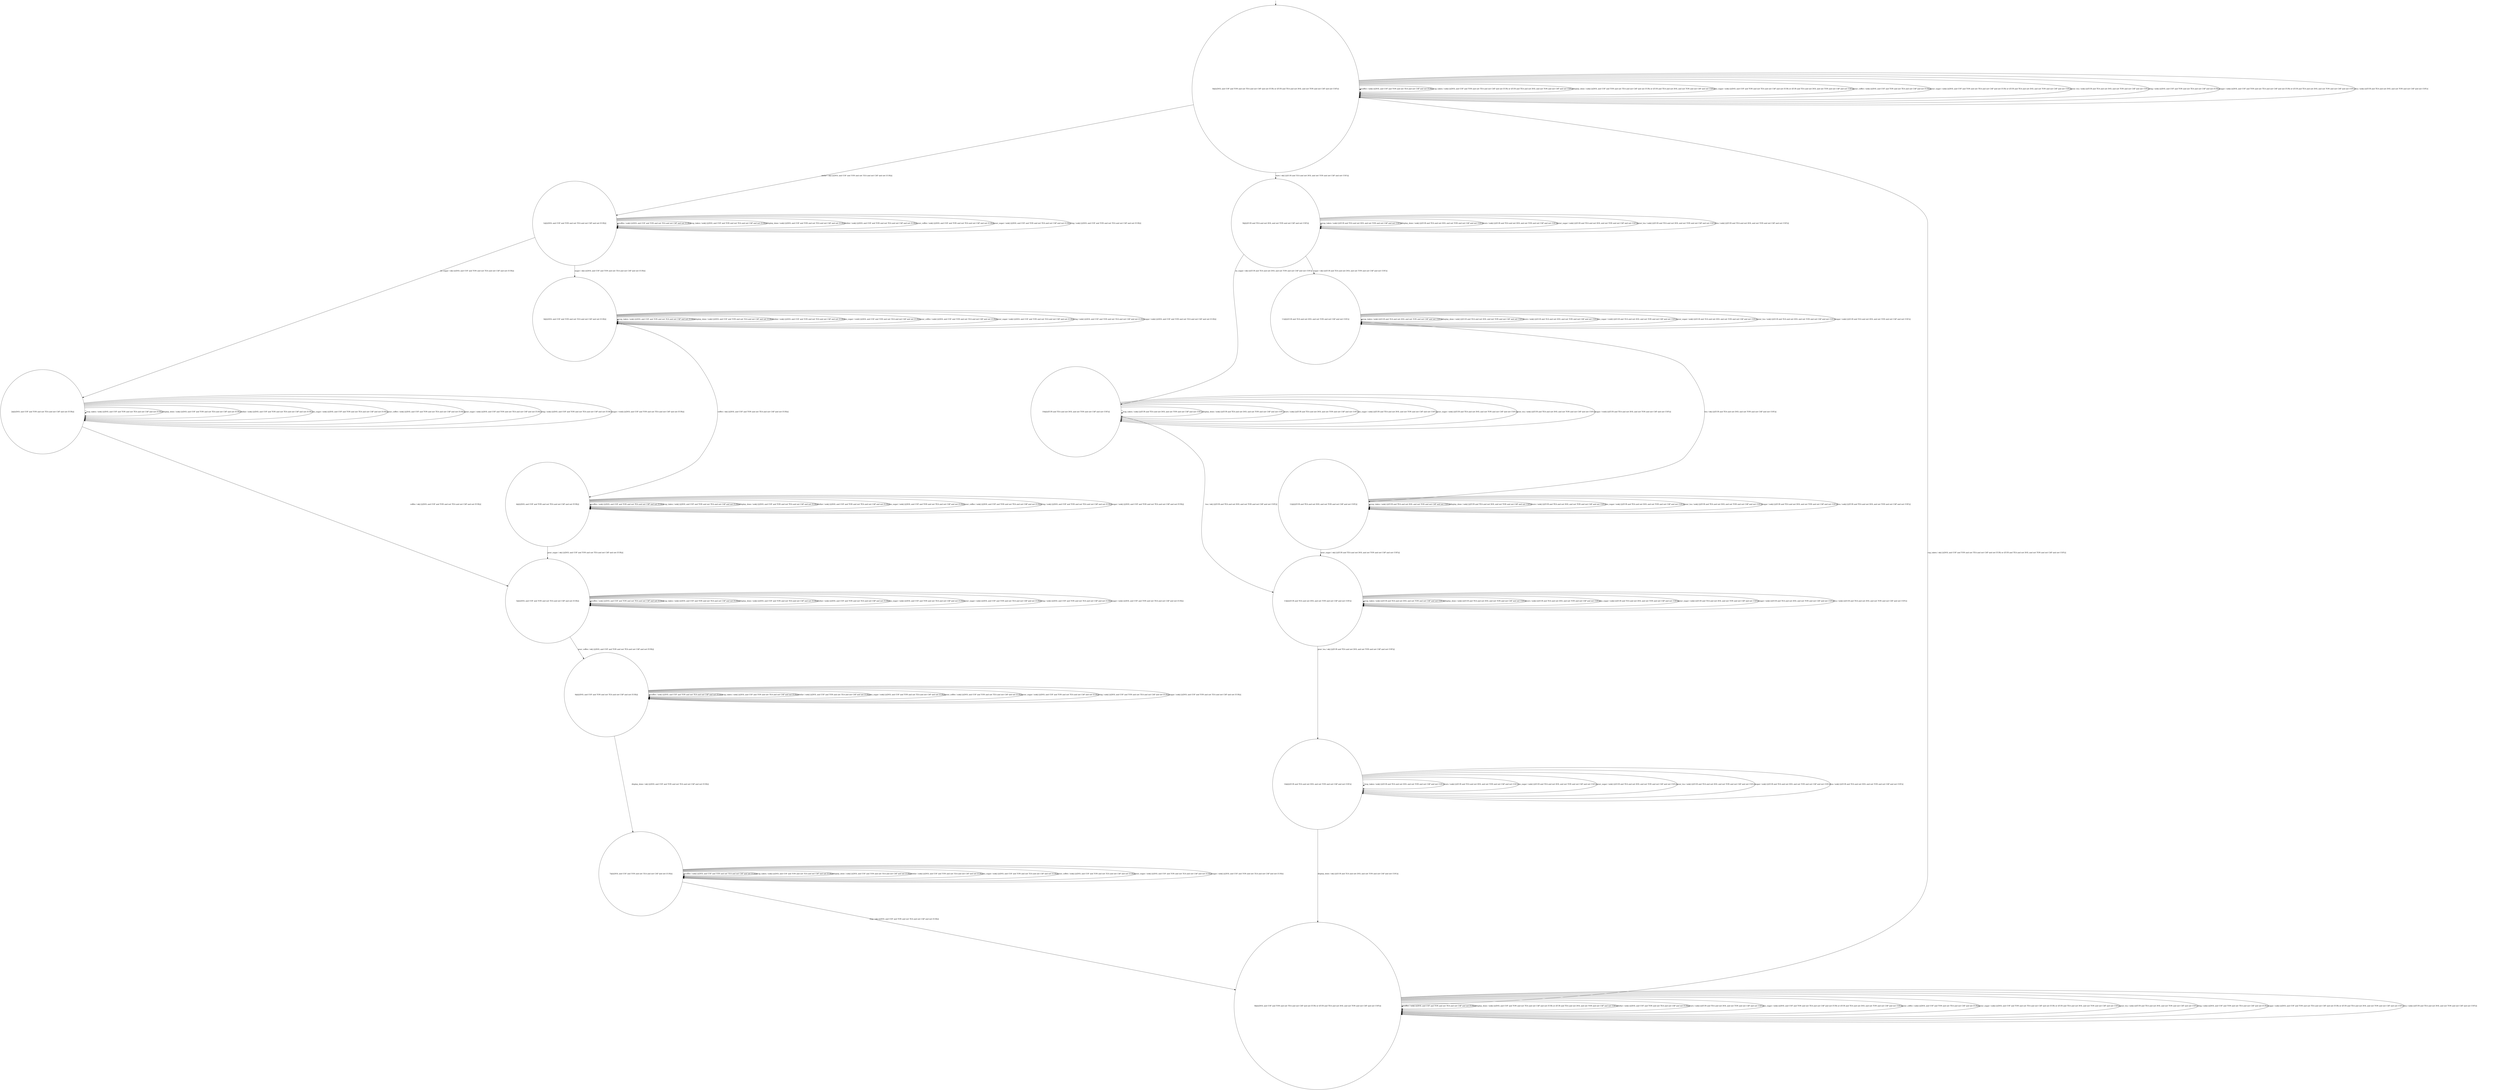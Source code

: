 digraph g {
	edge [lblstyle="above, sloped"];
	s0 [shape="circle" label="0@[((DOL and COF and TON and not TEA and not CAP and not EUR) or (EUR and TEA and not DOL and not TON and not CAP and not COF))]"];
	s1 [shape="circle" label="1@[((DOL and COF and TON and not TEA and not CAP and not EUR))]"];
	s2 [shape="circle" label="2@[((DOL and COF and TON and not TEA and not CAP and not EUR))]"];
	s3 [shape="circle" label="3@[((DOL and COF and TON and not TEA and not CAP and not EUR))]"];
	s4 [shape="circle" label="4@[((DOL and COF and TON and not TEA and not CAP and not EUR))]"];
	s5 [shape="circle" label="5@[((DOL and COF and TON and not TEA and not CAP and not EUR))]"];
	s6 [shape="circle" label="6@[((DOL and COF and TON and not TEA and not CAP and not EUR))]"];
	s7 [shape="circle" label="7@[((DOL and COF and TON and not TEA and not CAP and not EUR))]"];
	s8 [shape="circle" label="8@[((DOL and COF and TON and not TEA and not CAP and not EUR) or (EUR and TEA and not DOL and not TON and not CAP and not COF))]"];
	s9 [shape="circle" label="9@[((EUR and TEA and not DOL and not TON and not CAP and not COF))]"];
	s10 [shape="circle" label="10@[((EUR and TEA and not DOL and not TON and not CAP and not COF))]"];
	s11 [shape="circle" label="11@[((EUR and TEA and not DOL and not TON and not CAP and not COF))]"];
	s12 [shape="circle" label="12@[((EUR and TEA and not DOL and not TON and not CAP and not COF))]"];
	s13 [shape="circle" label="13@[((EUR and TEA and not DOL and not TON and not CAP and not COF))]"];
	s14 [shape="circle" label="14@[((EUR and TEA and not DOL and not TON and not CAP and not COF))]"];
	s0 -> s0 [label="coffee / nok() [((DOL and COF and TON and not TEA and not CAP and not EUR))]"];
	s0 -> s0 [label="cup_taken / nok() [((DOL and COF and TON and not TEA and not CAP and not EUR) or (EUR and TEA and not DOL and not TON and not CAP and not COF))]"];
	s0 -> s0 [label="display_done / nok() [((DOL and COF and TON and not TEA and not CAP and not EUR) or (EUR and TEA and not DOL and not TON and not CAP and not COF))]"];
	s0 -> s1 [label="dollar / ok() [((DOL and COF and TON and not TEA and not CAP and not EUR))]"];
	s0 -> s9 [label="euro / ok() [((EUR and TEA and not DOL and not TON and not CAP and not COF))]"];
	s0 -> s0 [label="no_sugar / nok() [((DOL and COF and TON and not TEA and not CAP and not EUR) or (EUR and TEA and not DOL and not TON and not CAP and not COF))]"];
	s0 -> s0 [label="pour_coffee / nok() [((DOL and COF and TON and not TEA and not CAP and not EUR))]"];
	s0 -> s0 [label="pour_sugar / nok() [((DOL and COF and TON and not TEA and not CAP and not EUR) or (EUR and TEA and not DOL and not TON and not CAP and not COF))]"];
	s0 -> s0 [label="pour_tea / nok() [((EUR and TEA and not DOL and not TON and not CAP and not COF))]"];
	s0 -> s0 [label="ring / nok() [((DOL and COF and TON and not TEA and not CAP and not EUR))]"];
	s0 -> s0 [label="sugar / nok() [((DOL and COF and TON and not TEA and not CAP and not EUR) or (EUR and TEA and not DOL and not TON and not CAP and not COF))]"];
	s0 -> s0 [label="tea / nok() [((EUR and TEA and not DOL and not TON and not CAP and not COF))]"];
	s1 -> s1 [label="coffee / nok() [((DOL and COF and TON and not TEA and not CAP and not EUR))]"];
	s1 -> s1 [label="cup_taken / nok() [((DOL and COF and TON and not TEA and not CAP and not EUR))]"];
	s1 -> s1 [label="display_done / nok() [((DOL and COF and TON and not TEA and not CAP and not EUR))]"];
	s1 -> s1 [label="dollar / nok() [((DOL and COF and TON and not TEA and not CAP and not EUR))]"];
	s1 -> s2 [label="no_sugar / ok() [((DOL and COF and TON and not TEA and not CAP and not EUR))]"];
	s1 -> s1 [label="pour_coffee / nok() [((DOL and COF and TON and not TEA and not CAP and not EUR))]"];
	s1 -> s1 [label="pour_sugar / nok() [((DOL and COF and TON and not TEA and not CAP and not EUR))]"];
	s1 -> s1 [label="ring / nok() [((DOL and COF and TON and not TEA and not CAP and not EUR))]"];
	s1 -> s3 [label="sugar / ok() [((DOL and COF and TON and not TEA and not CAP and not EUR))]"];
	s2 -> s5 [label="coffee / ok() [((DOL and COF and TON and not TEA and not CAP and not EUR))]"];
	s2 -> s2 [label="cup_taken / nok() [((DOL and COF and TON and not TEA and not CAP and not EUR))]"];
	s2 -> s2 [label="display_done / nok() [((DOL and COF and TON and not TEA and not CAP and not EUR))]"];
	s2 -> s2 [label="dollar / nok() [((DOL and COF and TON and not TEA and not CAP and not EUR))]"];
	s2 -> s2 [label="no_sugar / nok() [((DOL and COF and TON and not TEA and not CAP and not EUR))]"];
	s2 -> s2 [label="pour_coffee / nok() [((DOL and COF and TON and not TEA and not CAP and not EUR))]"];
	s2 -> s2 [label="pour_sugar / nok() [((DOL and COF and TON and not TEA and not CAP and not EUR))]"];
	s2 -> s2 [label="ring / nok() [((DOL and COF and TON and not TEA and not CAP and not EUR))]"];
	s2 -> s2 [label="sugar / void() [((DOL and COF and TON and not TEA and not CAP and not EUR))]"];
	s3 -> s4 [label="coffee / ok() [((DOL and COF and TON and not TEA and not CAP and not EUR))]"];
	s3 -> s3 [label="cup_taken / nok() [((DOL and COF and TON and not TEA and not CAP and not EUR))]"];
	s3 -> s3 [label="display_done / nok() [((DOL and COF and TON and not TEA and not CAP and not EUR))]"];
	s3 -> s3 [label="dollar / nok() [((DOL and COF and TON and not TEA and not CAP and not EUR))]"];
	s3 -> s3 [label="no_sugar / void() [((DOL and COF and TON and not TEA and not CAP and not EUR))]"];
	s3 -> s3 [label="pour_coffee / nok() [((DOL and COF and TON and not TEA and not CAP and not EUR))]"];
	s3 -> s3 [label="pour_sugar / nok() [((DOL and COF and TON and not TEA and not CAP and not EUR))]"];
	s3 -> s3 [label="ring / nok() [((DOL and COF and TON and not TEA and not CAP and not EUR))]"];
	s3 -> s3 [label="sugar / nok() [((DOL and COF and TON and not TEA and not CAP and not EUR))]"];
	s4 -> s4 [label="coffee / nok() [((DOL and COF and TON and not TEA and not CAP and not EUR))]"];
	s4 -> s4 [label="cup_taken / nok() [((DOL and COF and TON and not TEA and not CAP and not EUR))]"];
	s4 -> s4 [label="display_done / nok() [((DOL and COF and TON and not TEA and not CAP and not EUR))]"];
	s4 -> s4 [label="dollar / nok() [((DOL and COF and TON and not TEA and not CAP and not EUR))]"];
	s4 -> s4 [label="no_sugar / nok() [((DOL and COF and TON and not TEA and not CAP and not EUR))]"];
	s4 -> s4 [label="pour_coffee / nok() [((DOL and COF and TON and not TEA and not CAP and not EUR))]"];
	s4 -> s5 [label="pour_sugar / ok() [((DOL and COF and TON and not TEA and not CAP and not EUR))]"];
	s4 -> s4 [label="ring / nok() [((DOL and COF and TON and not TEA and not CAP and not EUR))]"];
	s4 -> s4 [label="sugar / nok() [((DOL and COF and TON and not TEA and not CAP and not EUR))]"];
	s5 -> s5 [label="coffee / nok() [((DOL and COF and TON and not TEA and not CAP and not EUR))]"];
	s5 -> s5 [label="cup_taken / nok() [((DOL and COF and TON and not TEA and not CAP and not EUR))]"];
	s5 -> s5 [label="display_done / nok() [((DOL and COF and TON and not TEA and not CAP and not EUR))]"];
	s5 -> s5 [label="dollar / nok() [((DOL and COF and TON and not TEA and not CAP and not EUR))]"];
	s5 -> s5 [label="no_sugar / nok() [((DOL and COF and TON and not TEA and not CAP and not EUR))]"];
	s5 -> s6 [label="pour_coffee / ok() [((DOL and COF and TON and not TEA and not CAP and not EUR))]"];
	s5 -> s5 [label="pour_sugar / nok() [((DOL and COF and TON and not TEA and not CAP and not EUR))]"];
	s5 -> s5 [label="ring / nok() [((DOL and COF and TON and not TEA and not CAP and not EUR))]"];
	s5 -> s5 [label="sugar / nok() [((DOL and COF and TON and not TEA and not CAP and not EUR))]"];
	s6 -> s6 [label="coffee / nok() [((DOL and COF and TON and not TEA and not CAP and not EUR))]"];
	s6 -> s6 [label="cup_taken / nok() [((DOL and COF and TON and not TEA and not CAP and not EUR))]"];
	s6 -> s7 [label="display_done / ok() [((DOL and COF and TON and not TEA and not CAP and not EUR))]"];
	s6 -> s6 [label="dollar / nok() [((DOL and COF and TON and not TEA and not CAP and not EUR))]"];
	s6 -> s6 [label="no_sugar / nok() [((DOL and COF and TON and not TEA and not CAP and not EUR))]"];
	s6 -> s6 [label="pour_coffee / nok() [((DOL and COF and TON and not TEA and not CAP and not EUR))]"];
	s6 -> s6 [label="pour_sugar / nok() [((DOL and COF and TON and not TEA and not CAP and not EUR))]"];
	s6 -> s6 [label="ring / nok() [((DOL and COF and TON and not TEA and not CAP and not EUR))]"];
	s6 -> s6 [label="sugar / nok() [((DOL and COF and TON and not TEA and not CAP and not EUR))]"];
	s7 -> s7 [label="coffee / nok() [((DOL and COF and TON and not TEA and not CAP and not EUR))]"];
	s7 -> s7 [label="cup_taken / nok() [((DOL and COF and TON and not TEA and not CAP and not EUR))]"];
	s7 -> s7 [label="display_done / nok() [((DOL and COF and TON and not TEA and not CAP and not EUR))]"];
	s7 -> s7 [label="dollar / nok() [((DOL and COF and TON and not TEA and not CAP and not EUR))]"];
	s7 -> s7 [label="no_sugar / nok() [((DOL and COF and TON and not TEA and not CAP and not EUR))]"];
	s7 -> s7 [label="pour_coffee / nok() [((DOL and COF and TON and not TEA and not CAP and not EUR))]"];
	s7 -> s7 [label="pour_sugar / nok() [((DOL and COF and TON and not TEA and not CAP and not EUR))]"];
	s7 -> s8 [label="ring / ok() [((DOL and COF and TON and not TEA and not CAP and not EUR))]"];
	s7 -> s7 [label="sugar / nok() [((DOL and COF and TON and not TEA and not CAP and not EUR))]"];
	s8 -> s8 [label="coffee / nok() [((DOL and COF and TON and not TEA and not CAP and not EUR))]"];
	s8 -> s0 [label="cup_taken / ok() [((DOL and COF and TON and not TEA and not CAP and not EUR) or (EUR and TEA and not DOL and not TON and not CAP and not COF))]"];
	s8 -> s8 [label="display_done / nok() [((DOL and COF and TON and not TEA and not CAP and not EUR) or (EUR and TEA and not DOL and not TON and not CAP and not COF))]"];
	s8 -> s8 [label="dollar / nok() [((DOL and COF and TON and not TEA and not CAP and not EUR))]"];
	s8 -> s8 [label="euro / nok() [((EUR and TEA and not DOL and not TON and not CAP and not COF))]"];
	s8 -> s8 [label="no_sugar / nok() [((DOL and COF and TON and not TEA and not CAP and not EUR) or (EUR and TEA and not DOL and not TON and not CAP and not COF))]"];
	s8 -> s8 [label="pour_coffee / nok() [((DOL and COF and TON and not TEA and not CAP and not EUR))]"];
	s8 -> s8 [label="pour_sugar / nok() [((DOL and COF and TON and not TEA and not CAP and not EUR) or (EUR and TEA and not DOL and not TON and not CAP and not COF))]"];
	s8 -> s8 [label="pour_tea / nok() [((EUR and TEA and not DOL and not TON and not CAP and not COF))]"];
	s8 -> s8 [label="ring / nok() [((DOL and COF and TON and not TEA and not CAP and not EUR))]"];
	s8 -> s8 [label="sugar / nok() [((DOL and COF and TON and not TEA and not CAP and not EUR) or (EUR and TEA and not DOL and not TON and not CAP and not COF))]"];
	s8 -> s8 [label="tea / nok() [((EUR and TEA and not DOL and not TON and not CAP and not COF))]"];
	s9 -> s9 [label="cup_taken / nok() [((EUR and TEA and not DOL and not TON and not CAP and not COF))]"];
	s9 -> s9 [label="display_done / nok() [((EUR and TEA and not DOL and not TON and not CAP and not COF))]"];
	s9 -> s9 [label="euro / nok() [((EUR and TEA and not DOL and not TON and not CAP and not COF))]"];
	s9 -> s10 [label="no_sugar / ok() [((EUR and TEA and not DOL and not TON and not CAP and not COF))]"];
	s9 -> s9 [label="pour_sugar / nok() [((EUR and TEA and not DOL and not TON and not CAP and not COF))]"];
	s9 -> s9 [label="pour_tea / nok() [((EUR and TEA and not DOL and not TON and not CAP and not COF))]"];
	s9 -> s11 [label="sugar / ok() [((EUR and TEA and not DOL and not TON and not CAP and not COF))]"];
	s9 -> s9 [label="tea / nok() [((EUR and TEA and not DOL and not TON and not CAP and not COF))]"];
	s10 -> s10 [label="cup_taken / nok() [((EUR and TEA and not DOL and not TON and not CAP and not COF))]"];
	s10 -> s10 [label="display_done / nok() [((EUR and TEA and not DOL and not TON and not CAP and not COF))]"];
	s10 -> s10 [label="euro / nok() [((EUR and TEA and not DOL and not TON and not CAP and not COF))]"];
	s10 -> s10 [label="no_sugar / nok() [((EUR and TEA and not DOL and not TON and not CAP and not COF))]"];
	s10 -> s10 [label="pour_sugar / nok() [((EUR and TEA and not DOL and not TON and not CAP and not COF))]"];
	s10 -> s10 [label="pour_tea / nok() [((EUR and TEA and not DOL and not TON and not CAP and not COF))]"];
	s10 -> s10 [label="sugar / void() [((EUR and TEA and not DOL and not TON and not CAP and not COF))]"];
	s10 -> s13 [label="tea / ok() [((EUR and TEA and not DOL and not TON and not CAP and not COF))]"];
	s11 -> s11 [label="cup_taken / nok() [((EUR and TEA and not DOL and not TON and not CAP and not COF))]"];
	s11 -> s11 [label="display_done / nok() [((EUR and TEA and not DOL and not TON and not CAP and not COF))]"];
	s11 -> s11 [label="euro / nok() [((EUR and TEA and not DOL and not TON and not CAP and not COF))]"];
	s11 -> s11 [label="no_sugar / void() [((EUR and TEA and not DOL and not TON and not CAP and not COF))]"];
	s11 -> s11 [label="pour_sugar / nok() [((EUR and TEA and not DOL and not TON and not CAP and not COF))]"];
	s11 -> s11 [label="pour_tea / nok() [((EUR and TEA and not DOL and not TON and not CAP and not COF))]"];
	s11 -> s11 [label="sugar / nok() [((EUR and TEA and not DOL and not TON and not CAP and not COF))]"];
	s11 -> s12 [label="tea / ok() [((EUR and TEA and not DOL and not TON and not CAP and not COF))]"];
	s12 -> s12 [label="cup_taken / nok() [((EUR and TEA and not DOL and not TON and not CAP and not COF))]"];
	s12 -> s12 [label="display_done / nok() [((EUR and TEA and not DOL and not TON and not CAP and not COF))]"];
	s12 -> s12 [label="euro / nok() [((EUR and TEA and not DOL and not TON and not CAP and not COF))]"];
	s12 -> s12 [label="no_sugar / nok() [((EUR and TEA and not DOL and not TON and not CAP and not COF))]"];
	s12 -> s13 [label="pour_sugar / ok() [((EUR and TEA and not DOL and not TON and not CAP and not COF))]"];
	s12 -> s12 [label="pour_tea / nok() [((EUR and TEA and not DOL and not TON and not CAP and not COF))]"];
	s12 -> s12 [label="sugar / nok() [((EUR and TEA and not DOL and not TON and not CAP and not COF))]"];
	s12 -> s12 [label="tea / nok() [((EUR and TEA and not DOL and not TON and not CAP and not COF))]"];
	s13 -> s13 [label="cup_taken / nok() [((EUR and TEA and not DOL and not TON and not CAP and not COF))]"];
	s13 -> s13 [label="display_done / nok() [((EUR and TEA and not DOL and not TON and not CAP and not COF))]"];
	s13 -> s13 [label="euro / nok() [((EUR and TEA and not DOL and not TON and not CAP and not COF))]"];
	s13 -> s13 [label="no_sugar / nok() [((EUR and TEA and not DOL and not TON and not CAP and not COF))]"];
	s13 -> s13 [label="pour_sugar / nok() [((EUR and TEA and not DOL and not TON and not CAP and not COF))]"];
	s13 -> s14 [label="pour_tea / ok() [((EUR and TEA and not DOL and not TON and not CAP and not COF))]"];
	s13 -> s13 [label="sugar / nok() [((EUR and TEA and not DOL and not TON and not CAP and not COF))]"];
	s13 -> s13 [label="tea / nok() [((EUR and TEA and not DOL and not TON and not CAP and not COF))]"];
	s14 -> s14 [label="cup_taken / nok() [((EUR and TEA and not DOL and not TON and not CAP and not COF))]"];
	s14 -> s8 [label="display_done / ok() [((EUR and TEA and not DOL and not TON and not CAP and not COF))]"];
	s14 -> s14 [label="euro / nok() [((EUR and TEA and not DOL and not TON and not CAP and not COF))]"];
	s14 -> s14 [label="no_sugar / nok() [((EUR and TEA and not DOL and not TON and not CAP and not COF))]"];
	s14 -> s14 [label="pour_sugar / nok() [((EUR and TEA and not DOL and not TON and not CAP and not COF))]"];
	s14 -> s14 [label="pour_tea / nok() [((EUR and TEA and not DOL and not TON and not CAP and not COF))]"];
	s14 -> s14 [label="sugar / nok() [((EUR and TEA and not DOL and not TON and not CAP and not COF))]"];
	s14 -> s14 [label="tea / nok() [((EUR and TEA and not DOL and not TON and not CAP and not COF))]"];
	__start0 [label="" shape="none" width="0" height="0"];
	__start0 -> s0;
}